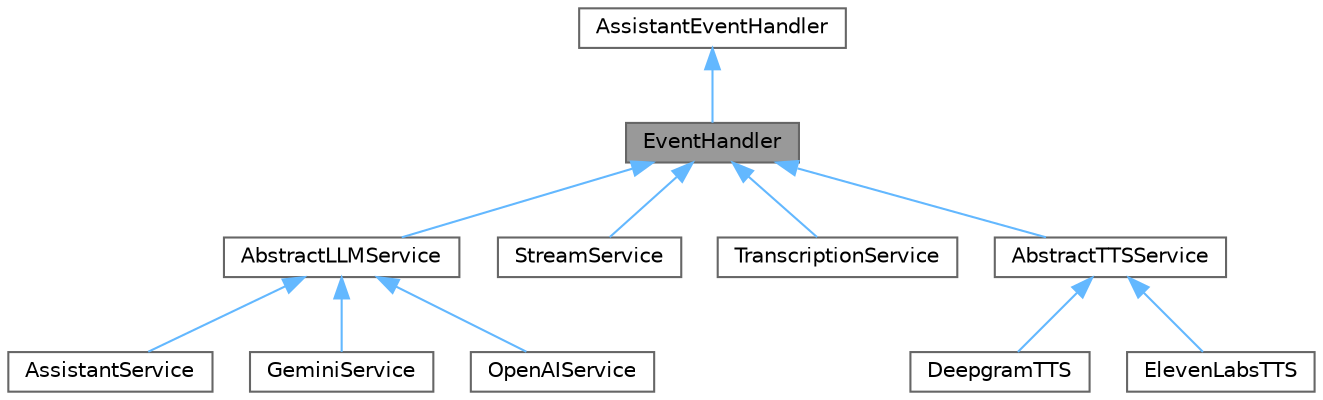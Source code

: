 digraph "EventHandler"
{
 // LATEX_PDF_SIZE
  bgcolor="transparent";
  edge [fontname=Helvetica,fontsize=10,labelfontname=Helvetica,labelfontsize=10];
  node [fontname=Helvetica,fontsize=10,shape=box,height=0.2,width=0.4];
  Node1 [id="Node000001",label="EventHandler",height=0.2,width=0.4,color="gray40", fillcolor="grey60", style="filled", fontcolor="black",tooltip=" "];
  Node2 -> Node1 [id="edge1_Node000001_Node000002",dir="back",color="steelblue1",style="solid",tooltip=" "];
  Node2 [id="Node000002",label="AssistantEventHandler",height=0.2,width=0.4,color="gray40", fillcolor="white", style="filled",tooltip=" "];
  Node1 -> Node3 [id="edge2_Node000001_Node000003",dir="back",color="steelblue1",style="solid",tooltip=" "];
  Node3 [id="Node000003",label="AbstractLLMService",height=0.2,width=0.4,color="gray40", fillcolor="white", style="filled",URL="$classservices_1_1gpt__service_1_1_abstract_l_l_m_service.html",tooltip=" "];
  Node3 -> Node4 [id="edge3_Node000003_Node000004",dir="back",color="steelblue1",style="solid",tooltip=" "];
  Node4 [id="Node000004",label="AssistantService",height=0.2,width=0.4,color="gray40", fillcolor="white", style="filled",URL="$classservices_1_1gpt__service_1_1_assistant_service.html",tooltip=" "];
  Node3 -> Node5 [id="edge4_Node000003_Node000005",dir="back",color="steelblue1",style="solid",tooltip=" "];
  Node5 [id="Node000005",label="GeminiService",height=0.2,width=0.4,color="gray40", fillcolor="white", style="filled",URL="$classservices_1_1gpt__service_1_1_gemini_service.html",tooltip=" "];
  Node3 -> Node6 [id="edge5_Node000003_Node000006",dir="back",color="steelblue1",style="solid",tooltip=" "];
  Node6 [id="Node000006",label="OpenAIService",height=0.2,width=0.4,color="gray40", fillcolor="white", style="filled",URL="$classservices_1_1gpt__service_1_1_open_a_i_service.html",tooltip=" "];
  Node1 -> Node7 [id="edge6_Node000001_Node000007",dir="back",color="steelblue1",style="solid",tooltip=" "];
  Node7 [id="Node000007",label="StreamService",height=0.2,width=0.4,color="gray40", fillcolor="white", style="filled",URL="$classservices_1_1streaming__service_1_1_stream_service.html",tooltip=" "];
  Node1 -> Node8 [id="edge7_Node000001_Node000008",dir="back",color="steelblue1",style="solid",tooltip=" "];
  Node8 [id="Node000008",label="TranscriptionService",height=0.2,width=0.4,color="gray40", fillcolor="white", style="filled",URL="$classservices_1_1stt__service_1_1_transcription_service.html",tooltip=" "];
  Node1 -> Node9 [id="edge8_Node000001_Node000009",dir="back",color="steelblue1",style="solid",tooltip=" "];
  Node9 [id="Node000009",label="AbstractTTSService",height=0.2,width=0.4,color="gray40", fillcolor="white", style="filled",URL="$classservices_1_1tts__service_1_1_abstract_t_t_s_service.html",tooltip=" "];
  Node9 -> Node10 [id="edge9_Node000009_Node000010",dir="back",color="steelblue1",style="solid",tooltip=" "];
  Node10 [id="Node000010",label="DeepgramTTS",height=0.2,width=0.4,color="gray40", fillcolor="white", style="filled",URL="$classservices_1_1tts__service_1_1_deepgram_t_t_s.html",tooltip=" "];
  Node9 -> Node11 [id="edge10_Node000009_Node000011",dir="back",color="steelblue1",style="solid",tooltip=" "];
  Node11 [id="Node000011",label="ElevenLabsTTS",height=0.2,width=0.4,color="gray40", fillcolor="white", style="filled",URL="$classservices_1_1tts__service_1_1_eleven_labs_t_t_s.html",tooltip=" "];
}
